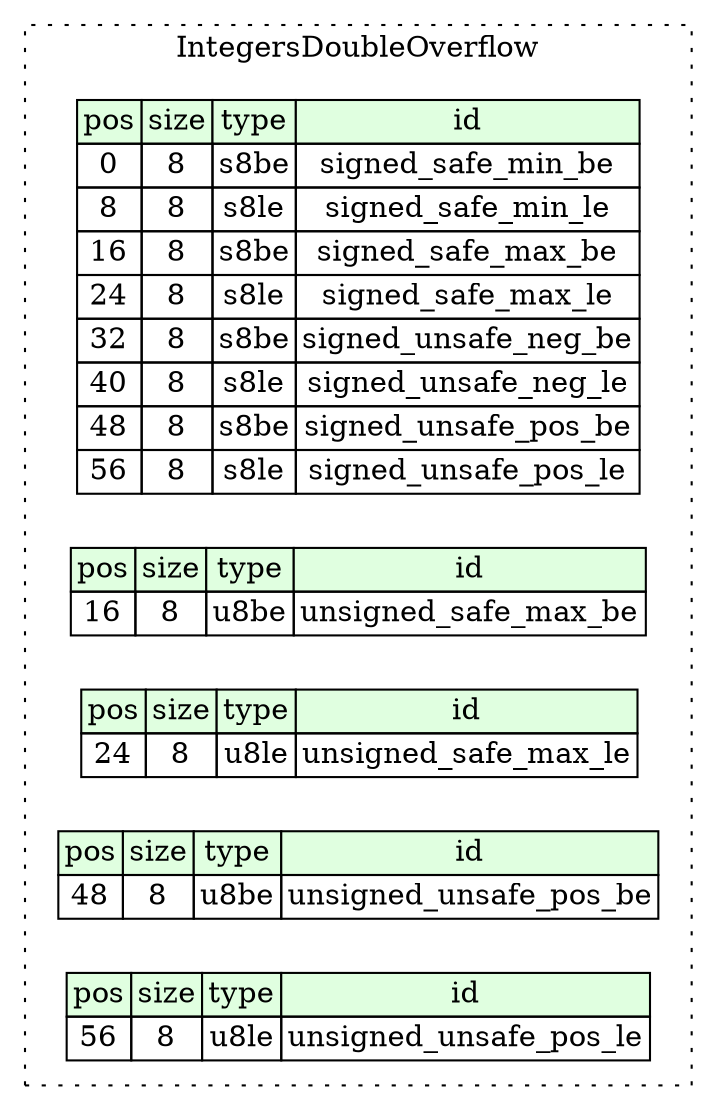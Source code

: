 digraph {
	rankdir=LR;
	node [shape=plaintext];
	subgraph cluster__integers_double_overflow {
		label="IntegersDoubleOverflow";
		graph[style=dotted];

		integers_double_overflow__seq [label=<<TABLE BORDER="0" CELLBORDER="1" CELLSPACING="0">
			<TR><TD BGCOLOR="#E0FFE0">pos</TD><TD BGCOLOR="#E0FFE0">size</TD><TD BGCOLOR="#E0FFE0">type</TD><TD BGCOLOR="#E0FFE0">id</TD></TR>
			<TR><TD PORT="signed_safe_min_be_pos">0</TD><TD PORT="signed_safe_min_be_size">8</TD><TD>s8be</TD><TD PORT="signed_safe_min_be_type">signed_safe_min_be</TD></TR>
			<TR><TD PORT="signed_safe_min_le_pos">8</TD><TD PORT="signed_safe_min_le_size">8</TD><TD>s8le</TD><TD PORT="signed_safe_min_le_type">signed_safe_min_le</TD></TR>
			<TR><TD PORT="signed_safe_max_be_pos">16</TD><TD PORT="signed_safe_max_be_size">8</TD><TD>s8be</TD><TD PORT="signed_safe_max_be_type">signed_safe_max_be</TD></TR>
			<TR><TD PORT="signed_safe_max_le_pos">24</TD><TD PORT="signed_safe_max_le_size">8</TD><TD>s8le</TD><TD PORT="signed_safe_max_le_type">signed_safe_max_le</TD></TR>
			<TR><TD PORT="signed_unsafe_neg_be_pos">32</TD><TD PORT="signed_unsafe_neg_be_size">8</TD><TD>s8be</TD><TD PORT="signed_unsafe_neg_be_type">signed_unsafe_neg_be</TD></TR>
			<TR><TD PORT="signed_unsafe_neg_le_pos">40</TD><TD PORT="signed_unsafe_neg_le_size">8</TD><TD>s8le</TD><TD PORT="signed_unsafe_neg_le_type">signed_unsafe_neg_le</TD></TR>
			<TR><TD PORT="signed_unsafe_pos_be_pos">48</TD><TD PORT="signed_unsafe_pos_be_size">8</TD><TD>s8be</TD><TD PORT="signed_unsafe_pos_be_type">signed_unsafe_pos_be</TD></TR>
			<TR><TD PORT="signed_unsafe_pos_le_pos">56</TD><TD PORT="signed_unsafe_pos_le_size">8</TD><TD>s8le</TD><TD PORT="signed_unsafe_pos_le_type">signed_unsafe_pos_le</TD></TR>
		</TABLE>>];
		integers_double_overflow__inst__unsigned_safe_max_be [label=<<TABLE BORDER="0" CELLBORDER="1" CELLSPACING="0">
			<TR><TD BGCOLOR="#E0FFE0">pos</TD><TD BGCOLOR="#E0FFE0">size</TD><TD BGCOLOR="#E0FFE0">type</TD><TD BGCOLOR="#E0FFE0">id</TD></TR>
			<TR><TD PORT="unsigned_safe_max_be_pos">16</TD><TD PORT="unsigned_safe_max_be_size">8</TD><TD>u8be</TD><TD PORT="unsigned_safe_max_be_type">unsigned_safe_max_be</TD></TR>
		</TABLE>>];
		integers_double_overflow__inst__unsigned_safe_max_le [label=<<TABLE BORDER="0" CELLBORDER="1" CELLSPACING="0">
			<TR><TD BGCOLOR="#E0FFE0">pos</TD><TD BGCOLOR="#E0FFE0">size</TD><TD BGCOLOR="#E0FFE0">type</TD><TD BGCOLOR="#E0FFE0">id</TD></TR>
			<TR><TD PORT="unsigned_safe_max_le_pos">24</TD><TD PORT="unsigned_safe_max_le_size">8</TD><TD>u8le</TD><TD PORT="unsigned_safe_max_le_type">unsigned_safe_max_le</TD></TR>
		</TABLE>>];
		integers_double_overflow__inst__unsigned_unsafe_pos_be [label=<<TABLE BORDER="0" CELLBORDER="1" CELLSPACING="0">
			<TR><TD BGCOLOR="#E0FFE0">pos</TD><TD BGCOLOR="#E0FFE0">size</TD><TD BGCOLOR="#E0FFE0">type</TD><TD BGCOLOR="#E0FFE0">id</TD></TR>
			<TR><TD PORT="unsigned_unsafe_pos_be_pos">48</TD><TD PORT="unsigned_unsafe_pos_be_size">8</TD><TD>u8be</TD><TD PORT="unsigned_unsafe_pos_be_type">unsigned_unsafe_pos_be</TD></TR>
		</TABLE>>];
		integers_double_overflow__inst__unsigned_unsafe_pos_le [label=<<TABLE BORDER="0" CELLBORDER="1" CELLSPACING="0">
			<TR><TD BGCOLOR="#E0FFE0">pos</TD><TD BGCOLOR="#E0FFE0">size</TD><TD BGCOLOR="#E0FFE0">type</TD><TD BGCOLOR="#E0FFE0">id</TD></TR>
			<TR><TD PORT="unsigned_unsafe_pos_le_pos">56</TD><TD PORT="unsigned_unsafe_pos_le_size">8</TD><TD>u8le</TD><TD PORT="unsigned_unsafe_pos_le_type">unsigned_unsafe_pos_le</TD></TR>
		</TABLE>>];
	}
}
